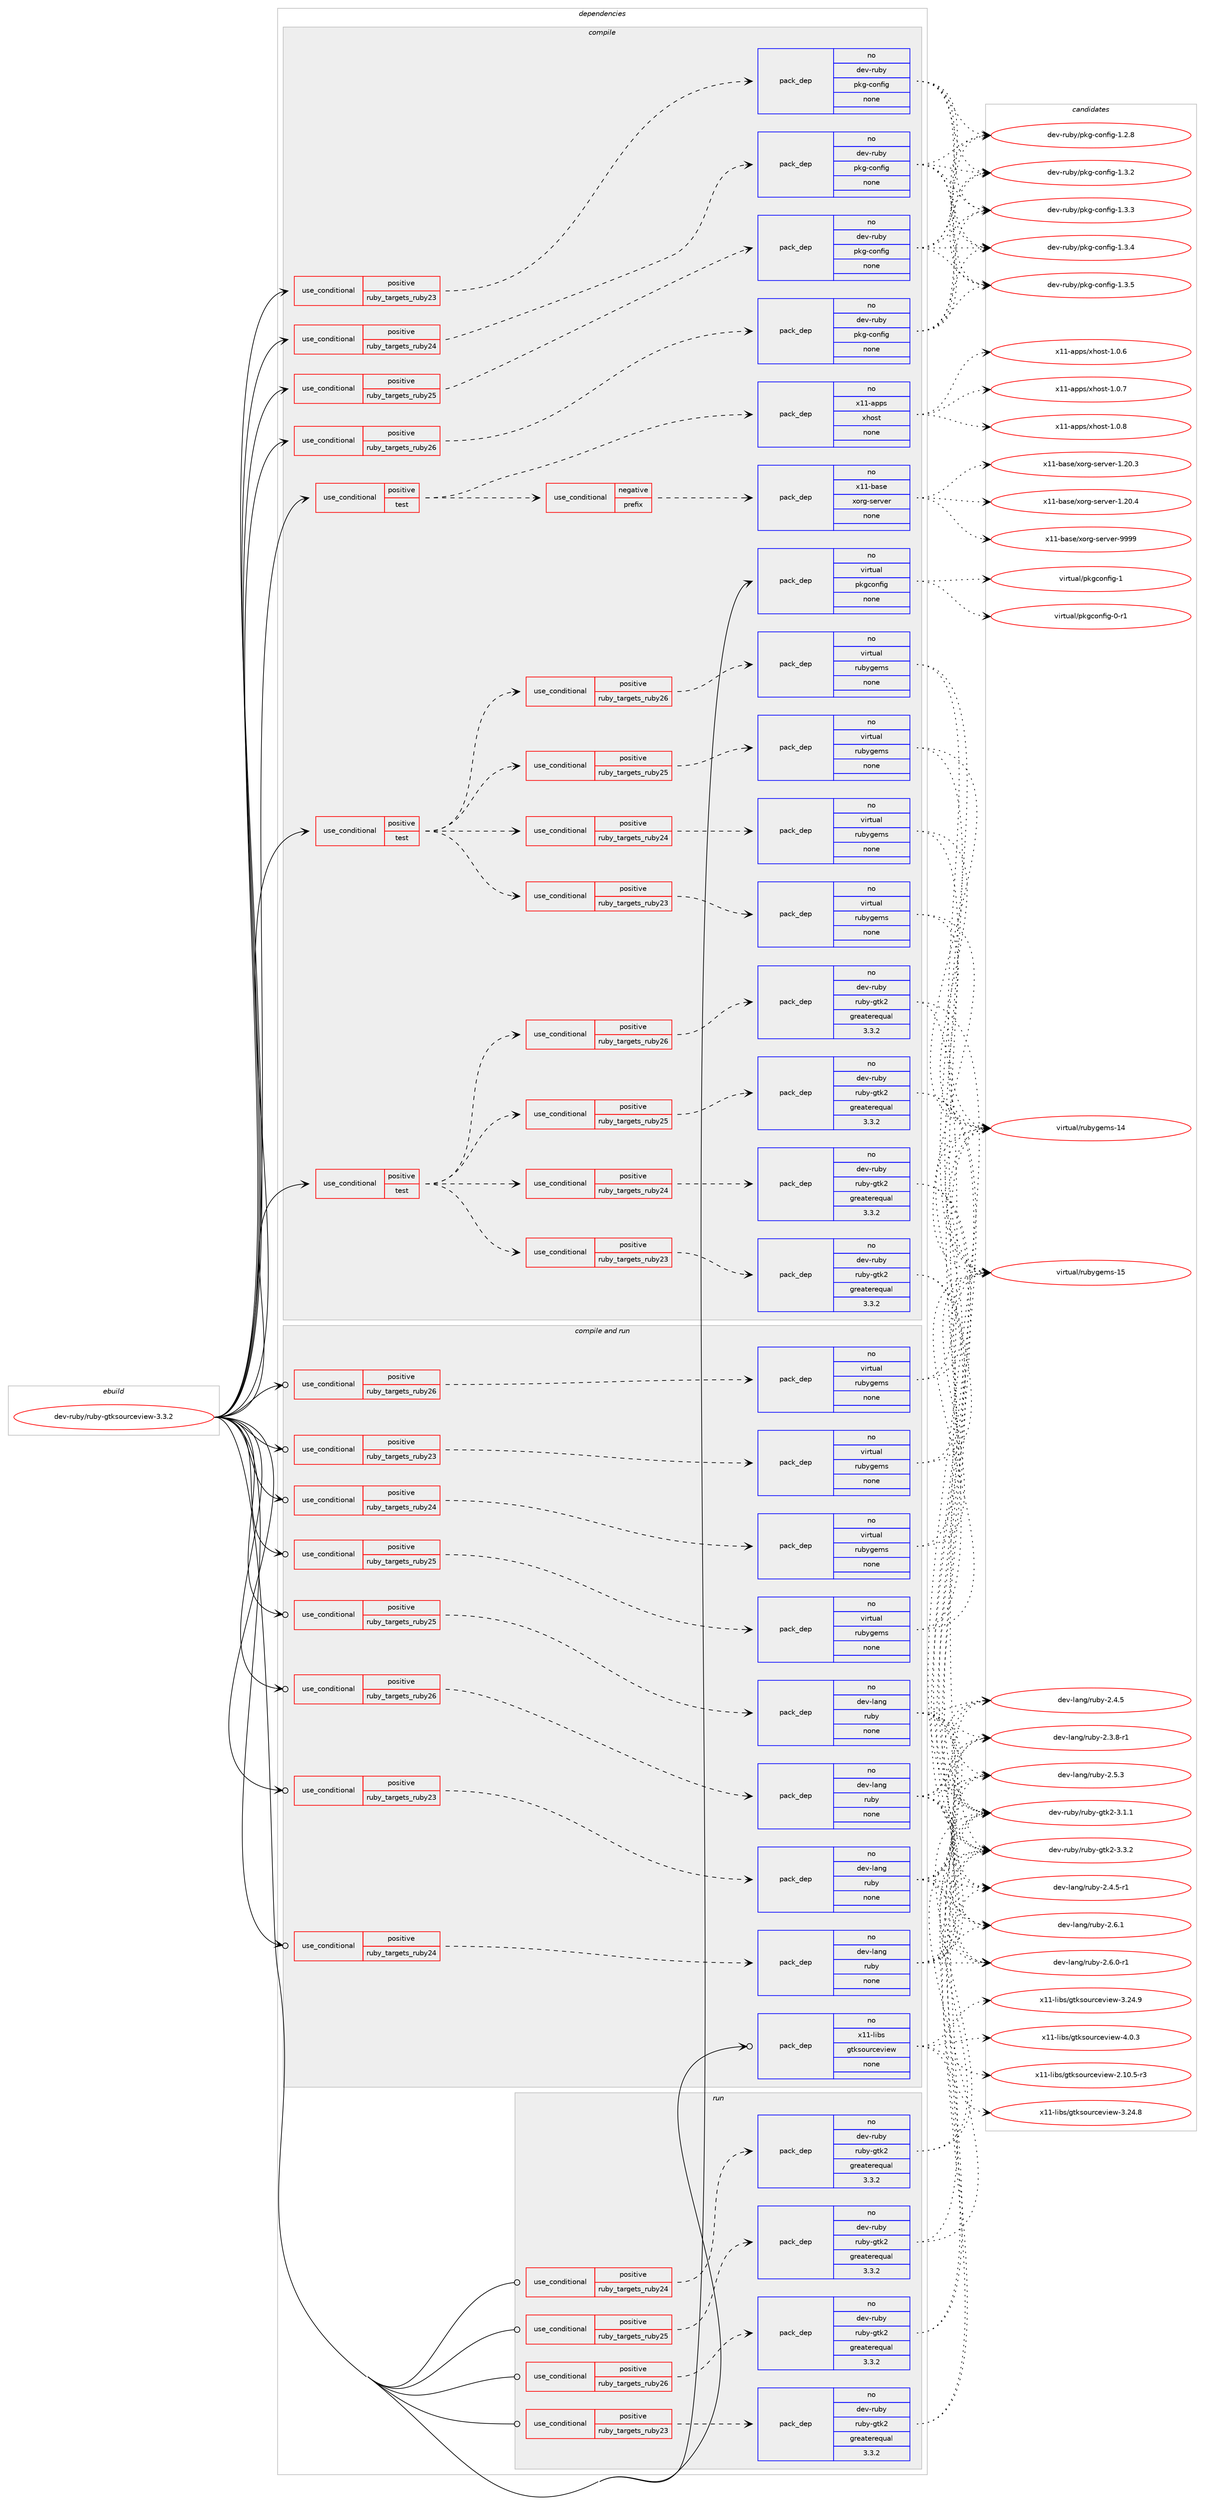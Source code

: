 digraph prolog {

# *************
# Graph options
# *************

newrank=true;
concentrate=true;
compound=true;
graph [rankdir=LR,fontname=Helvetica,fontsize=10,ranksep=1.5];#, ranksep=2.5, nodesep=0.2];
edge  [arrowhead=vee];
node  [fontname=Helvetica,fontsize=10];

# **********
# The ebuild
# **********

subgraph cluster_leftcol {
color=gray;
rank=same;
label=<<i>ebuild</i>>;
id [label="dev-ruby/ruby-gtksourceview-3.3.2", color=red, width=4, href="../dev-ruby/ruby-gtksourceview-3.3.2.svg"];
}

# ****************
# The dependencies
# ****************

subgraph cluster_midcol {
color=gray;
label=<<i>dependencies</i>>;
subgraph cluster_compile {
fillcolor="#eeeeee";
style=filled;
label=<<i>compile</i>>;
subgraph cond415466 {
dependency1524014 [label=<<TABLE BORDER="0" CELLBORDER="1" CELLSPACING="0" CELLPADDING="4"><TR><TD ROWSPAN="3" CELLPADDING="10">use_conditional</TD></TR><TR><TD>positive</TD></TR><TR><TD>ruby_targets_ruby23</TD></TR></TABLE>>, shape=none, color=red];
subgraph pack1085042 {
dependency1524015 [label=<<TABLE BORDER="0" CELLBORDER="1" CELLSPACING="0" CELLPADDING="4" WIDTH="220"><TR><TD ROWSPAN="6" CELLPADDING="30">pack_dep</TD></TR><TR><TD WIDTH="110">no</TD></TR><TR><TD>dev-ruby</TD></TR><TR><TD>pkg-config</TD></TR><TR><TD>none</TD></TR><TR><TD></TD></TR></TABLE>>, shape=none, color=blue];
}
dependency1524014:e -> dependency1524015:w [weight=20,style="dashed",arrowhead="vee"];
}
id:e -> dependency1524014:w [weight=20,style="solid",arrowhead="vee"];
subgraph cond415467 {
dependency1524016 [label=<<TABLE BORDER="0" CELLBORDER="1" CELLSPACING="0" CELLPADDING="4"><TR><TD ROWSPAN="3" CELLPADDING="10">use_conditional</TD></TR><TR><TD>positive</TD></TR><TR><TD>ruby_targets_ruby24</TD></TR></TABLE>>, shape=none, color=red];
subgraph pack1085043 {
dependency1524017 [label=<<TABLE BORDER="0" CELLBORDER="1" CELLSPACING="0" CELLPADDING="4" WIDTH="220"><TR><TD ROWSPAN="6" CELLPADDING="30">pack_dep</TD></TR><TR><TD WIDTH="110">no</TD></TR><TR><TD>dev-ruby</TD></TR><TR><TD>pkg-config</TD></TR><TR><TD>none</TD></TR><TR><TD></TD></TR></TABLE>>, shape=none, color=blue];
}
dependency1524016:e -> dependency1524017:w [weight=20,style="dashed",arrowhead="vee"];
}
id:e -> dependency1524016:w [weight=20,style="solid",arrowhead="vee"];
subgraph cond415468 {
dependency1524018 [label=<<TABLE BORDER="0" CELLBORDER="1" CELLSPACING="0" CELLPADDING="4"><TR><TD ROWSPAN="3" CELLPADDING="10">use_conditional</TD></TR><TR><TD>positive</TD></TR><TR><TD>ruby_targets_ruby25</TD></TR></TABLE>>, shape=none, color=red];
subgraph pack1085044 {
dependency1524019 [label=<<TABLE BORDER="0" CELLBORDER="1" CELLSPACING="0" CELLPADDING="4" WIDTH="220"><TR><TD ROWSPAN="6" CELLPADDING="30">pack_dep</TD></TR><TR><TD WIDTH="110">no</TD></TR><TR><TD>dev-ruby</TD></TR><TR><TD>pkg-config</TD></TR><TR><TD>none</TD></TR><TR><TD></TD></TR></TABLE>>, shape=none, color=blue];
}
dependency1524018:e -> dependency1524019:w [weight=20,style="dashed",arrowhead="vee"];
}
id:e -> dependency1524018:w [weight=20,style="solid",arrowhead="vee"];
subgraph cond415469 {
dependency1524020 [label=<<TABLE BORDER="0" CELLBORDER="1" CELLSPACING="0" CELLPADDING="4"><TR><TD ROWSPAN="3" CELLPADDING="10">use_conditional</TD></TR><TR><TD>positive</TD></TR><TR><TD>ruby_targets_ruby26</TD></TR></TABLE>>, shape=none, color=red];
subgraph pack1085045 {
dependency1524021 [label=<<TABLE BORDER="0" CELLBORDER="1" CELLSPACING="0" CELLPADDING="4" WIDTH="220"><TR><TD ROWSPAN="6" CELLPADDING="30">pack_dep</TD></TR><TR><TD WIDTH="110">no</TD></TR><TR><TD>dev-ruby</TD></TR><TR><TD>pkg-config</TD></TR><TR><TD>none</TD></TR><TR><TD></TD></TR></TABLE>>, shape=none, color=blue];
}
dependency1524020:e -> dependency1524021:w [weight=20,style="dashed",arrowhead="vee"];
}
id:e -> dependency1524020:w [weight=20,style="solid",arrowhead="vee"];
subgraph cond415470 {
dependency1524022 [label=<<TABLE BORDER="0" CELLBORDER="1" CELLSPACING="0" CELLPADDING="4"><TR><TD ROWSPAN="3" CELLPADDING="10">use_conditional</TD></TR><TR><TD>positive</TD></TR><TR><TD>test</TD></TR></TABLE>>, shape=none, color=red];
subgraph cond415471 {
dependency1524023 [label=<<TABLE BORDER="0" CELLBORDER="1" CELLSPACING="0" CELLPADDING="4"><TR><TD ROWSPAN="3" CELLPADDING="10">use_conditional</TD></TR><TR><TD>negative</TD></TR><TR><TD>prefix</TD></TR></TABLE>>, shape=none, color=red];
subgraph pack1085046 {
dependency1524024 [label=<<TABLE BORDER="0" CELLBORDER="1" CELLSPACING="0" CELLPADDING="4" WIDTH="220"><TR><TD ROWSPAN="6" CELLPADDING="30">pack_dep</TD></TR><TR><TD WIDTH="110">no</TD></TR><TR><TD>x11-base</TD></TR><TR><TD>xorg-server</TD></TR><TR><TD>none</TD></TR><TR><TD></TD></TR></TABLE>>, shape=none, color=blue];
}
dependency1524023:e -> dependency1524024:w [weight=20,style="dashed",arrowhead="vee"];
}
dependency1524022:e -> dependency1524023:w [weight=20,style="dashed",arrowhead="vee"];
subgraph pack1085047 {
dependency1524025 [label=<<TABLE BORDER="0" CELLBORDER="1" CELLSPACING="0" CELLPADDING="4" WIDTH="220"><TR><TD ROWSPAN="6" CELLPADDING="30">pack_dep</TD></TR><TR><TD WIDTH="110">no</TD></TR><TR><TD>x11-apps</TD></TR><TR><TD>xhost</TD></TR><TR><TD>none</TD></TR><TR><TD></TD></TR></TABLE>>, shape=none, color=blue];
}
dependency1524022:e -> dependency1524025:w [weight=20,style="dashed",arrowhead="vee"];
}
id:e -> dependency1524022:w [weight=20,style="solid",arrowhead="vee"];
subgraph cond415472 {
dependency1524026 [label=<<TABLE BORDER="0" CELLBORDER="1" CELLSPACING="0" CELLPADDING="4"><TR><TD ROWSPAN="3" CELLPADDING="10">use_conditional</TD></TR><TR><TD>positive</TD></TR><TR><TD>test</TD></TR></TABLE>>, shape=none, color=red];
subgraph cond415473 {
dependency1524027 [label=<<TABLE BORDER="0" CELLBORDER="1" CELLSPACING="0" CELLPADDING="4"><TR><TD ROWSPAN="3" CELLPADDING="10">use_conditional</TD></TR><TR><TD>positive</TD></TR><TR><TD>ruby_targets_ruby23</TD></TR></TABLE>>, shape=none, color=red];
subgraph pack1085048 {
dependency1524028 [label=<<TABLE BORDER="0" CELLBORDER="1" CELLSPACING="0" CELLPADDING="4" WIDTH="220"><TR><TD ROWSPAN="6" CELLPADDING="30">pack_dep</TD></TR><TR><TD WIDTH="110">no</TD></TR><TR><TD>dev-ruby</TD></TR><TR><TD>ruby-gtk2</TD></TR><TR><TD>greaterequal</TD></TR><TR><TD>3.3.2</TD></TR></TABLE>>, shape=none, color=blue];
}
dependency1524027:e -> dependency1524028:w [weight=20,style="dashed",arrowhead="vee"];
}
dependency1524026:e -> dependency1524027:w [weight=20,style="dashed",arrowhead="vee"];
subgraph cond415474 {
dependency1524029 [label=<<TABLE BORDER="0" CELLBORDER="1" CELLSPACING="0" CELLPADDING="4"><TR><TD ROWSPAN="3" CELLPADDING="10">use_conditional</TD></TR><TR><TD>positive</TD></TR><TR><TD>ruby_targets_ruby24</TD></TR></TABLE>>, shape=none, color=red];
subgraph pack1085049 {
dependency1524030 [label=<<TABLE BORDER="0" CELLBORDER="1" CELLSPACING="0" CELLPADDING="4" WIDTH="220"><TR><TD ROWSPAN="6" CELLPADDING="30">pack_dep</TD></TR><TR><TD WIDTH="110">no</TD></TR><TR><TD>dev-ruby</TD></TR><TR><TD>ruby-gtk2</TD></TR><TR><TD>greaterequal</TD></TR><TR><TD>3.3.2</TD></TR></TABLE>>, shape=none, color=blue];
}
dependency1524029:e -> dependency1524030:w [weight=20,style="dashed",arrowhead="vee"];
}
dependency1524026:e -> dependency1524029:w [weight=20,style="dashed",arrowhead="vee"];
subgraph cond415475 {
dependency1524031 [label=<<TABLE BORDER="0" CELLBORDER="1" CELLSPACING="0" CELLPADDING="4"><TR><TD ROWSPAN="3" CELLPADDING="10">use_conditional</TD></TR><TR><TD>positive</TD></TR><TR><TD>ruby_targets_ruby25</TD></TR></TABLE>>, shape=none, color=red];
subgraph pack1085050 {
dependency1524032 [label=<<TABLE BORDER="0" CELLBORDER="1" CELLSPACING="0" CELLPADDING="4" WIDTH="220"><TR><TD ROWSPAN="6" CELLPADDING="30">pack_dep</TD></TR><TR><TD WIDTH="110">no</TD></TR><TR><TD>dev-ruby</TD></TR><TR><TD>ruby-gtk2</TD></TR><TR><TD>greaterequal</TD></TR><TR><TD>3.3.2</TD></TR></TABLE>>, shape=none, color=blue];
}
dependency1524031:e -> dependency1524032:w [weight=20,style="dashed",arrowhead="vee"];
}
dependency1524026:e -> dependency1524031:w [weight=20,style="dashed",arrowhead="vee"];
subgraph cond415476 {
dependency1524033 [label=<<TABLE BORDER="0" CELLBORDER="1" CELLSPACING="0" CELLPADDING="4"><TR><TD ROWSPAN="3" CELLPADDING="10">use_conditional</TD></TR><TR><TD>positive</TD></TR><TR><TD>ruby_targets_ruby26</TD></TR></TABLE>>, shape=none, color=red];
subgraph pack1085051 {
dependency1524034 [label=<<TABLE BORDER="0" CELLBORDER="1" CELLSPACING="0" CELLPADDING="4" WIDTH="220"><TR><TD ROWSPAN="6" CELLPADDING="30">pack_dep</TD></TR><TR><TD WIDTH="110">no</TD></TR><TR><TD>dev-ruby</TD></TR><TR><TD>ruby-gtk2</TD></TR><TR><TD>greaterequal</TD></TR><TR><TD>3.3.2</TD></TR></TABLE>>, shape=none, color=blue];
}
dependency1524033:e -> dependency1524034:w [weight=20,style="dashed",arrowhead="vee"];
}
dependency1524026:e -> dependency1524033:w [weight=20,style="dashed",arrowhead="vee"];
}
id:e -> dependency1524026:w [weight=20,style="solid",arrowhead="vee"];
subgraph cond415477 {
dependency1524035 [label=<<TABLE BORDER="0" CELLBORDER="1" CELLSPACING="0" CELLPADDING="4"><TR><TD ROWSPAN="3" CELLPADDING="10">use_conditional</TD></TR><TR><TD>positive</TD></TR><TR><TD>test</TD></TR></TABLE>>, shape=none, color=red];
subgraph cond415478 {
dependency1524036 [label=<<TABLE BORDER="0" CELLBORDER="1" CELLSPACING="0" CELLPADDING="4"><TR><TD ROWSPAN="3" CELLPADDING="10">use_conditional</TD></TR><TR><TD>positive</TD></TR><TR><TD>ruby_targets_ruby23</TD></TR></TABLE>>, shape=none, color=red];
subgraph pack1085052 {
dependency1524037 [label=<<TABLE BORDER="0" CELLBORDER="1" CELLSPACING="0" CELLPADDING="4" WIDTH="220"><TR><TD ROWSPAN="6" CELLPADDING="30">pack_dep</TD></TR><TR><TD WIDTH="110">no</TD></TR><TR><TD>virtual</TD></TR><TR><TD>rubygems</TD></TR><TR><TD>none</TD></TR><TR><TD></TD></TR></TABLE>>, shape=none, color=blue];
}
dependency1524036:e -> dependency1524037:w [weight=20,style="dashed",arrowhead="vee"];
}
dependency1524035:e -> dependency1524036:w [weight=20,style="dashed",arrowhead="vee"];
subgraph cond415479 {
dependency1524038 [label=<<TABLE BORDER="0" CELLBORDER="1" CELLSPACING="0" CELLPADDING="4"><TR><TD ROWSPAN="3" CELLPADDING="10">use_conditional</TD></TR><TR><TD>positive</TD></TR><TR><TD>ruby_targets_ruby24</TD></TR></TABLE>>, shape=none, color=red];
subgraph pack1085053 {
dependency1524039 [label=<<TABLE BORDER="0" CELLBORDER="1" CELLSPACING="0" CELLPADDING="4" WIDTH="220"><TR><TD ROWSPAN="6" CELLPADDING="30">pack_dep</TD></TR><TR><TD WIDTH="110">no</TD></TR><TR><TD>virtual</TD></TR><TR><TD>rubygems</TD></TR><TR><TD>none</TD></TR><TR><TD></TD></TR></TABLE>>, shape=none, color=blue];
}
dependency1524038:e -> dependency1524039:w [weight=20,style="dashed",arrowhead="vee"];
}
dependency1524035:e -> dependency1524038:w [weight=20,style="dashed",arrowhead="vee"];
subgraph cond415480 {
dependency1524040 [label=<<TABLE BORDER="0" CELLBORDER="1" CELLSPACING="0" CELLPADDING="4"><TR><TD ROWSPAN="3" CELLPADDING="10">use_conditional</TD></TR><TR><TD>positive</TD></TR><TR><TD>ruby_targets_ruby25</TD></TR></TABLE>>, shape=none, color=red];
subgraph pack1085054 {
dependency1524041 [label=<<TABLE BORDER="0" CELLBORDER="1" CELLSPACING="0" CELLPADDING="4" WIDTH="220"><TR><TD ROWSPAN="6" CELLPADDING="30">pack_dep</TD></TR><TR><TD WIDTH="110">no</TD></TR><TR><TD>virtual</TD></TR><TR><TD>rubygems</TD></TR><TR><TD>none</TD></TR><TR><TD></TD></TR></TABLE>>, shape=none, color=blue];
}
dependency1524040:e -> dependency1524041:w [weight=20,style="dashed",arrowhead="vee"];
}
dependency1524035:e -> dependency1524040:w [weight=20,style="dashed",arrowhead="vee"];
subgraph cond415481 {
dependency1524042 [label=<<TABLE BORDER="0" CELLBORDER="1" CELLSPACING="0" CELLPADDING="4"><TR><TD ROWSPAN="3" CELLPADDING="10">use_conditional</TD></TR><TR><TD>positive</TD></TR><TR><TD>ruby_targets_ruby26</TD></TR></TABLE>>, shape=none, color=red];
subgraph pack1085055 {
dependency1524043 [label=<<TABLE BORDER="0" CELLBORDER="1" CELLSPACING="0" CELLPADDING="4" WIDTH="220"><TR><TD ROWSPAN="6" CELLPADDING="30">pack_dep</TD></TR><TR><TD WIDTH="110">no</TD></TR><TR><TD>virtual</TD></TR><TR><TD>rubygems</TD></TR><TR><TD>none</TD></TR><TR><TD></TD></TR></TABLE>>, shape=none, color=blue];
}
dependency1524042:e -> dependency1524043:w [weight=20,style="dashed",arrowhead="vee"];
}
dependency1524035:e -> dependency1524042:w [weight=20,style="dashed",arrowhead="vee"];
}
id:e -> dependency1524035:w [weight=20,style="solid",arrowhead="vee"];
subgraph pack1085056 {
dependency1524044 [label=<<TABLE BORDER="0" CELLBORDER="1" CELLSPACING="0" CELLPADDING="4" WIDTH="220"><TR><TD ROWSPAN="6" CELLPADDING="30">pack_dep</TD></TR><TR><TD WIDTH="110">no</TD></TR><TR><TD>virtual</TD></TR><TR><TD>pkgconfig</TD></TR><TR><TD>none</TD></TR><TR><TD></TD></TR></TABLE>>, shape=none, color=blue];
}
id:e -> dependency1524044:w [weight=20,style="solid",arrowhead="vee"];
}
subgraph cluster_compileandrun {
fillcolor="#eeeeee";
style=filled;
label=<<i>compile and run</i>>;
subgraph cond415482 {
dependency1524045 [label=<<TABLE BORDER="0" CELLBORDER="1" CELLSPACING="0" CELLPADDING="4"><TR><TD ROWSPAN="3" CELLPADDING="10">use_conditional</TD></TR><TR><TD>positive</TD></TR><TR><TD>ruby_targets_ruby23</TD></TR></TABLE>>, shape=none, color=red];
subgraph pack1085057 {
dependency1524046 [label=<<TABLE BORDER="0" CELLBORDER="1" CELLSPACING="0" CELLPADDING="4" WIDTH="220"><TR><TD ROWSPAN="6" CELLPADDING="30">pack_dep</TD></TR><TR><TD WIDTH="110">no</TD></TR><TR><TD>dev-lang</TD></TR><TR><TD>ruby</TD></TR><TR><TD>none</TD></TR><TR><TD></TD></TR></TABLE>>, shape=none, color=blue];
}
dependency1524045:e -> dependency1524046:w [weight=20,style="dashed",arrowhead="vee"];
}
id:e -> dependency1524045:w [weight=20,style="solid",arrowhead="odotvee"];
subgraph cond415483 {
dependency1524047 [label=<<TABLE BORDER="0" CELLBORDER="1" CELLSPACING="0" CELLPADDING="4"><TR><TD ROWSPAN="3" CELLPADDING="10">use_conditional</TD></TR><TR><TD>positive</TD></TR><TR><TD>ruby_targets_ruby23</TD></TR></TABLE>>, shape=none, color=red];
subgraph pack1085058 {
dependency1524048 [label=<<TABLE BORDER="0" CELLBORDER="1" CELLSPACING="0" CELLPADDING="4" WIDTH="220"><TR><TD ROWSPAN="6" CELLPADDING="30">pack_dep</TD></TR><TR><TD WIDTH="110">no</TD></TR><TR><TD>virtual</TD></TR><TR><TD>rubygems</TD></TR><TR><TD>none</TD></TR><TR><TD></TD></TR></TABLE>>, shape=none, color=blue];
}
dependency1524047:e -> dependency1524048:w [weight=20,style="dashed",arrowhead="vee"];
}
id:e -> dependency1524047:w [weight=20,style="solid",arrowhead="odotvee"];
subgraph cond415484 {
dependency1524049 [label=<<TABLE BORDER="0" CELLBORDER="1" CELLSPACING="0" CELLPADDING="4"><TR><TD ROWSPAN="3" CELLPADDING="10">use_conditional</TD></TR><TR><TD>positive</TD></TR><TR><TD>ruby_targets_ruby24</TD></TR></TABLE>>, shape=none, color=red];
subgraph pack1085059 {
dependency1524050 [label=<<TABLE BORDER="0" CELLBORDER="1" CELLSPACING="0" CELLPADDING="4" WIDTH="220"><TR><TD ROWSPAN="6" CELLPADDING="30">pack_dep</TD></TR><TR><TD WIDTH="110">no</TD></TR><TR><TD>dev-lang</TD></TR><TR><TD>ruby</TD></TR><TR><TD>none</TD></TR><TR><TD></TD></TR></TABLE>>, shape=none, color=blue];
}
dependency1524049:e -> dependency1524050:w [weight=20,style="dashed",arrowhead="vee"];
}
id:e -> dependency1524049:w [weight=20,style="solid",arrowhead="odotvee"];
subgraph cond415485 {
dependency1524051 [label=<<TABLE BORDER="0" CELLBORDER="1" CELLSPACING="0" CELLPADDING="4"><TR><TD ROWSPAN="3" CELLPADDING="10">use_conditional</TD></TR><TR><TD>positive</TD></TR><TR><TD>ruby_targets_ruby24</TD></TR></TABLE>>, shape=none, color=red];
subgraph pack1085060 {
dependency1524052 [label=<<TABLE BORDER="0" CELLBORDER="1" CELLSPACING="0" CELLPADDING="4" WIDTH="220"><TR><TD ROWSPAN="6" CELLPADDING="30">pack_dep</TD></TR><TR><TD WIDTH="110">no</TD></TR><TR><TD>virtual</TD></TR><TR><TD>rubygems</TD></TR><TR><TD>none</TD></TR><TR><TD></TD></TR></TABLE>>, shape=none, color=blue];
}
dependency1524051:e -> dependency1524052:w [weight=20,style="dashed",arrowhead="vee"];
}
id:e -> dependency1524051:w [weight=20,style="solid",arrowhead="odotvee"];
subgraph cond415486 {
dependency1524053 [label=<<TABLE BORDER="0" CELLBORDER="1" CELLSPACING="0" CELLPADDING="4"><TR><TD ROWSPAN="3" CELLPADDING="10">use_conditional</TD></TR><TR><TD>positive</TD></TR><TR><TD>ruby_targets_ruby25</TD></TR></TABLE>>, shape=none, color=red];
subgraph pack1085061 {
dependency1524054 [label=<<TABLE BORDER="0" CELLBORDER="1" CELLSPACING="0" CELLPADDING="4" WIDTH="220"><TR><TD ROWSPAN="6" CELLPADDING="30">pack_dep</TD></TR><TR><TD WIDTH="110">no</TD></TR><TR><TD>dev-lang</TD></TR><TR><TD>ruby</TD></TR><TR><TD>none</TD></TR><TR><TD></TD></TR></TABLE>>, shape=none, color=blue];
}
dependency1524053:e -> dependency1524054:w [weight=20,style="dashed",arrowhead="vee"];
}
id:e -> dependency1524053:w [weight=20,style="solid",arrowhead="odotvee"];
subgraph cond415487 {
dependency1524055 [label=<<TABLE BORDER="0" CELLBORDER="1" CELLSPACING="0" CELLPADDING="4"><TR><TD ROWSPAN="3" CELLPADDING="10">use_conditional</TD></TR><TR><TD>positive</TD></TR><TR><TD>ruby_targets_ruby25</TD></TR></TABLE>>, shape=none, color=red];
subgraph pack1085062 {
dependency1524056 [label=<<TABLE BORDER="0" CELLBORDER="1" CELLSPACING="0" CELLPADDING="4" WIDTH="220"><TR><TD ROWSPAN="6" CELLPADDING="30">pack_dep</TD></TR><TR><TD WIDTH="110">no</TD></TR><TR><TD>virtual</TD></TR><TR><TD>rubygems</TD></TR><TR><TD>none</TD></TR><TR><TD></TD></TR></TABLE>>, shape=none, color=blue];
}
dependency1524055:e -> dependency1524056:w [weight=20,style="dashed",arrowhead="vee"];
}
id:e -> dependency1524055:w [weight=20,style="solid",arrowhead="odotvee"];
subgraph cond415488 {
dependency1524057 [label=<<TABLE BORDER="0" CELLBORDER="1" CELLSPACING="0" CELLPADDING="4"><TR><TD ROWSPAN="3" CELLPADDING="10">use_conditional</TD></TR><TR><TD>positive</TD></TR><TR><TD>ruby_targets_ruby26</TD></TR></TABLE>>, shape=none, color=red];
subgraph pack1085063 {
dependency1524058 [label=<<TABLE BORDER="0" CELLBORDER="1" CELLSPACING="0" CELLPADDING="4" WIDTH="220"><TR><TD ROWSPAN="6" CELLPADDING="30">pack_dep</TD></TR><TR><TD WIDTH="110">no</TD></TR><TR><TD>dev-lang</TD></TR><TR><TD>ruby</TD></TR><TR><TD>none</TD></TR><TR><TD></TD></TR></TABLE>>, shape=none, color=blue];
}
dependency1524057:e -> dependency1524058:w [weight=20,style="dashed",arrowhead="vee"];
}
id:e -> dependency1524057:w [weight=20,style="solid",arrowhead="odotvee"];
subgraph cond415489 {
dependency1524059 [label=<<TABLE BORDER="0" CELLBORDER="1" CELLSPACING="0" CELLPADDING="4"><TR><TD ROWSPAN="3" CELLPADDING="10">use_conditional</TD></TR><TR><TD>positive</TD></TR><TR><TD>ruby_targets_ruby26</TD></TR></TABLE>>, shape=none, color=red];
subgraph pack1085064 {
dependency1524060 [label=<<TABLE BORDER="0" CELLBORDER="1" CELLSPACING="0" CELLPADDING="4" WIDTH="220"><TR><TD ROWSPAN="6" CELLPADDING="30">pack_dep</TD></TR><TR><TD WIDTH="110">no</TD></TR><TR><TD>virtual</TD></TR><TR><TD>rubygems</TD></TR><TR><TD>none</TD></TR><TR><TD></TD></TR></TABLE>>, shape=none, color=blue];
}
dependency1524059:e -> dependency1524060:w [weight=20,style="dashed",arrowhead="vee"];
}
id:e -> dependency1524059:w [weight=20,style="solid",arrowhead="odotvee"];
subgraph pack1085065 {
dependency1524061 [label=<<TABLE BORDER="0" CELLBORDER="1" CELLSPACING="0" CELLPADDING="4" WIDTH="220"><TR><TD ROWSPAN="6" CELLPADDING="30">pack_dep</TD></TR><TR><TD WIDTH="110">no</TD></TR><TR><TD>x11-libs</TD></TR><TR><TD>gtksourceview</TD></TR><TR><TD>none</TD></TR><TR><TD></TD></TR></TABLE>>, shape=none, color=blue];
}
id:e -> dependency1524061:w [weight=20,style="solid",arrowhead="odotvee"];
}
subgraph cluster_run {
fillcolor="#eeeeee";
style=filled;
label=<<i>run</i>>;
subgraph cond415490 {
dependency1524062 [label=<<TABLE BORDER="0" CELLBORDER="1" CELLSPACING="0" CELLPADDING="4"><TR><TD ROWSPAN="3" CELLPADDING="10">use_conditional</TD></TR><TR><TD>positive</TD></TR><TR><TD>ruby_targets_ruby23</TD></TR></TABLE>>, shape=none, color=red];
subgraph pack1085066 {
dependency1524063 [label=<<TABLE BORDER="0" CELLBORDER="1" CELLSPACING="0" CELLPADDING="4" WIDTH="220"><TR><TD ROWSPAN="6" CELLPADDING="30">pack_dep</TD></TR><TR><TD WIDTH="110">no</TD></TR><TR><TD>dev-ruby</TD></TR><TR><TD>ruby-gtk2</TD></TR><TR><TD>greaterequal</TD></TR><TR><TD>3.3.2</TD></TR></TABLE>>, shape=none, color=blue];
}
dependency1524062:e -> dependency1524063:w [weight=20,style="dashed",arrowhead="vee"];
}
id:e -> dependency1524062:w [weight=20,style="solid",arrowhead="odot"];
subgraph cond415491 {
dependency1524064 [label=<<TABLE BORDER="0" CELLBORDER="1" CELLSPACING="0" CELLPADDING="4"><TR><TD ROWSPAN="3" CELLPADDING="10">use_conditional</TD></TR><TR><TD>positive</TD></TR><TR><TD>ruby_targets_ruby24</TD></TR></TABLE>>, shape=none, color=red];
subgraph pack1085067 {
dependency1524065 [label=<<TABLE BORDER="0" CELLBORDER="1" CELLSPACING="0" CELLPADDING="4" WIDTH="220"><TR><TD ROWSPAN="6" CELLPADDING="30">pack_dep</TD></TR><TR><TD WIDTH="110">no</TD></TR><TR><TD>dev-ruby</TD></TR><TR><TD>ruby-gtk2</TD></TR><TR><TD>greaterequal</TD></TR><TR><TD>3.3.2</TD></TR></TABLE>>, shape=none, color=blue];
}
dependency1524064:e -> dependency1524065:w [weight=20,style="dashed",arrowhead="vee"];
}
id:e -> dependency1524064:w [weight=20,style="solid",arrowhead="odot"];
subgraph cond415492 {
dependency1524066 [label=<<TABLE BORDER="0" CELLBORDER="1" CELLSPACING="0" CELLPADDING="4"><TR><TD ROWSPAN="3" CELLPADDING="10">use_conditional</TD></TR><TR><TD>positive</TD></TR><TR><TD>ruby_targets_ruby25</TD></TR></TABLE>>, shape=none, color=red];
subgraph pack1085068 {
dependency1524067 [label=<<TABLE BORDER="0" CELLBORDER="1" CELLSPACING="0" CELLPADDING="4" WIDTH="220"><TR><TD ROWSPAN="6" CELLPADDING="30">pack_dep</TD></TR><TR><TD WIDTH="110">no</TD></TR><TR><TD>dev-ruby</TD></TR><TR><TD>ruby-gtk2</TD></TR><TR><TD>greaterequal</TD></TR><TR><TD>3.3.2</TD></TR></TABLE>>, shape=none, color=blue];
}
dependency1524066:e -> dependency1524067:w [weight=20,style="dashed",arrowhead="vee"];
}
id:e -> dependency1524066:w [weight=20,style="solid",arrowhead="odot"];
subgraph cond415493 {
dependency1524068 [label=<<TABLE BORDER="0" CELLBORDER="1" CELLSPACING="0" CELLPADDING="4"><TR><TD ROWSPAN="3" CELLPADDING="10">use_conditional</TD></TR><TR><TD>positive</TD></TR><TR><TD>ruby_targets_ruby26</TD></TR></TABLE>>, shape=none, color=red];
subgraph pack1085069 {
dependency1524069 [label=<<TABLE BORDER="0" CELLBORDER="1" CELLSPACING="0" CELLPADDING="4" WIDTH="220"><TR><TD ROWSPAN="6" CELLPADDING="30">pack_dep</TD></TR><TR><TD WIDTH="110">no</TD></TR><TR><TD>dev-ruby</TD></TR><TR><TD>ruby-gtk2</TD></TR><TR><TD>greaterequal</TD></TR><TR><TD>3.3.2</TD></TR></TABLE>>, shape=none, color=blue];
}
dependency1524068:e -> dependency1524069:w [weight=20,style="dashed",arrowhead="vee"];
}
id:e -> dependency1524068:w [weight=20,style="solid",arrowhead="odot"];
}
}

# **************
# The candidates
# **************

subgraph cluster_choices {
rank=same;
color=gray;
label=<<i>candidates</i>>;

subgraph choice1085042 {
color=black;
nodesep=1;
choice1001011184511411798121471121071034599111110102105103454946504656 [label="dev-ruby/pkg-config-1.2.8", color=red, width=4,href="../dev-ruby/pkg-config-1.2.8.svg"];
choice1001011184511411798121471121071034599111110102105103454946514650 [label="dev-ruby/pkg-config-1.3.2", color=red, width=4,href="../dev-ruby/pkg-config-1.3.2.svg"];
choice1001011184511411798121471121071034599111110102105103454946514651 [label="dev-ruby/pkg-config-1.3.3", color=red, width=4,href="../dev-ruby/pkg-config-1.3.3.svg"];
choice1001011184511411798121471121071034599111110102105103454946514652 [label="dev-ruby/pkg-config-1.3.4", color=red, width=4,href="../dev-ruby/pkg-config-1.3.4.svg"];
choice1001011184511411798121471121071034599111110102105103454946514653 [label="dev-ruby/pkg-config-1.3.5", color=red, width=4,href="../dev-ruby/pkg-config-1.3.5.svg"];
dependency1524015:e -> choice1001011184511411798121471121071034599111110102105103454946504656:w [style=dotted,weight="100"];
dependency1524015:e -> choice1001011184511411798121471121071034599111110102105103454946514650:w [style=dotted,weight="100"];
dependency1524015:e -> choice1001011184511411798121471121071034599111110102105103454946514651:w [style=dotted,weight="100"];
dependency1524015:e -> choice1001011184511411798121471121071034599111110102105103454946514652:w [style=dotted,weight="100"];
dependency1524015:e -> choice1001011184511411798121471121071034599111110102105103454946514653:w [style=dotted,weight="100"];
}
subgraph choice1085043 {
color=black;
nodesep=1;
choice1001011184511411798121471121071034599111110102105103454946504656 [label="dev-ruby/pkg-config-1.2.8", color=red, width=4,href="../dev-ruby/pkg-config-1.2.8.svg"];
choice1001011184511411798121471121071034599111110102105103454946514650 [label="dev-ruby/pkg-config-1.3.2", color=red, width=4,href="../dev-ruby/pkg-config-1.3.2.svg"];
choice1001011184511411798121471121071034599111110102105103454946514651 [label="dev-ruby/pkg-config-1.3.3", color=red, width=4,href="../dev-ruby/pkg-config-1.3.3.svg"];
choice1001011184511411798121471121071034599111110102105103454946514652 [label="dev-ruby/pkg-config-1.3.4", color=red, width=4,href="../dev-ruby/pkg-config-1.3.4.svg"];
choice1001011184511411798121471121071034599111110102105103454946514653 [label="dev-ruby/pkg-config-1.3.5", color=red, width=4,href="../dev-ruby/pkg-config-1.3.5.svg"];
dependency1524017:e -> choice1001011184511411798121471121071034599111110102105103454946504656:w [style=dotted,weight="100"];
dependency1524017:e -> choice1001011184511411798121471121071034599111110102105103454946514650:w [style=dotted,weight="100"];
dependency1524017:e -> choice1001011184511411798121471121071034599111110102105103454946514651:w [style=dotted,weight="100"];
dependency1524017:e -> choice1001011184511411798121471121071034599111110102105103454946514652:w [style=dotted,weight="100"];
dependency1524017:e -> choice1001011184511411798121471121071034599111110102105103454946514653:w [style=dotted,weight="100"];
}
subgraph choice1085044 {
color=black;
nodesep=1;
choice1001011184511411798121471121071034599111110102105103454946504656 [label="dev-ruby/pkg-config-1.2.8", color=red, width=4,href="../dev-ruby/pkg-config-1.2.8.svg"];
choice1001011184511411798121471121071034599111110102105103454946514650 [label="dev-ruby/pkg-config-1.3.2", color=red, width=4,href="../dev-ruby/pkg-config-1.3.2.svg"];
choice1001011184511411798121471121071034599111110102105103454946514651 [label="dev-ruby/pkg-config-1.3.3", color=red, width=4,href="../dev-ruby/pkg-config-1.3.3.svg"];
choice1001011184511411798121471121071034599111110102105103454946514652 [label="dev-ruby/pkg-config-1.3.4", color=red, width=4,href="../dev-ruby/pkg-config-1.3.4.svg"];
choice1001011184511411798121471121071034599111110102105103454946514653 [label="dev-ruby/pkg-config-1.3.5", color=red, width=4,href="../dev-ruby/pkg-config-1.3.5.svg"];
dependency1524019:e -> choice1001011184511411798121471121071034599111110102105103454946504656:w [style=dotted,weight="100"];
dependency1524019:e -> choice1001011184511411798121471121071034599111110102105103454946514650:w [style=dotted,weight="100"];
dependency1524019:e -> choice1001011184511411798121471121071034599111110102105103454946514651:w [style=dotted,weight="100"];
dependency1524019:e -> choice1001011184511411798121471121071034599111110102105103454946514652:w [style=dotted,weight="100"];
dependency1524019:e -> choice1001011184511411798121471121071034599111110102105103454946514653:w [style=dotted,weight="100"];
}
subgraph choice1085045 {
color=black;
nodesep=1;
choice1001011184511411798121471121071034599111110102105103454946504656 [label="dev-ruby/pkg-config-1.2.8", color=red, width=4,href="../dev-ruby/pkg-config-1.2.8.svg"];
choice1001011184511411798121471121071034599111110102105103454946514650 [label="dev-ruby/pkg-config-1.3.2", color=red, width=4,href="../dev-ruby/pkg-config-1.3.2.svg"];
choice1001011184511411798121471121071034599111110102105103454946514651 [label="dev-ruby/pkg-config-1.3.3", color=red, width=4,href="../dev-ruby/pkg-config-1.3.3.svg"];
choice1001011184511411798121471121071034599111110102105103454946514652 [label="dev-ruby/pkg-config-1.3.4", color=red, width=4,href="../dev-ruby/pkg-config-1.3.4.svg"];
choice1001011184511411798121471121071034599111110102105103454946514653 [label="dev-ruby/pkg-config-1.3.5", color=red, width=4,href="../dev-ruby/pkg-config-1.3.5.svg"];
dependency1524021:e -> choice1001011184511411798121471121071034599111110102105103454946504656:w [style=dotted,weight="100"];
dependency1524021:e -> choice1001011184511411798121471121071034599111110102105103454946514650:w [style=dotted,weight="100"];
dependency1524021:e -> choice1001011184511411798121471121071034599111110102105103454946514651:w [style=dotted,weight="100"];
dependency1524021:e -> choice1001011184511411798121471121071034599111110102105103454946514652:w [style=dotted,weight="100"];
dependency1524021:e -> choice1001011184511411798121471121071034599111110102105103454946514653:w [style=dotted,weight="100"];
}
subgraph choice1085046 {
color=black;
nodesep=1;
choice1204949459897115101471201111141034511510111411810111445494650484651 [label="x11-base/xorg-server-1.20.3", color=red, width=4,href="../x11-base/xorg-server-1.20.3.svg"];
choice1204949459897115101471201111141034511510111411810111445494650484652 [label="x11-base/xorg-server-1.20.4", color=red, width=4,href="../x11-base/xorg-server-1.20.4.svg"];
choice120494945989711510147120111114103451151011141181011144557575757 [label="x11-base/xorg-server-9999", color=red, width=4,href="../x11-base/xorg-server-9999.svg"];
dependency1524024:e -> choice1204949459897115101471201111141034511510111411810111445494650484651:w [style=dotted,weight="100"];
dependency1524024:e -> choice1204949459897115101471201111141034511510111411810111445494650484652:w [style=dotted,weight="100"];
dependency1524024:e -> choice120494945989711510147120111114103451151011141181011144557575757:w [style=dotted,weight="100"];
}
subgraph choice1085047 {
color=black;
nodesep=1;
choice1204949459711211211547120104111115116454946484654 [label="x11-apps/xhost-1.0.6", color=red, width=4,href="../x11-apps/xhost-1.0.6.svg"];
choice1204949459711211211547120104111115116454946484655 [label="x11-apps/xhost-1.0.7", color=red, width=4,href="../x11-apps/xhost-1.0.7.svg"];
choice1204949459711211211547120104111115116454946484656 [label="x11-apps/xhost-1.0.8", color=red, width=4,href="../x11-apps/xhost-1.0.8.svg"];
dependency1524025:e -> choice1204949459711211211547120104111115116454946484654:w [style=dotted,weight="100"];
dependency1524025:e -> choice1204949459711211211547120104111115116454946484655:w [style=dotted,weight="100"];
dependency1524025:e -> choice1204949459711211211547120104111115116454946484656:w [style=dotted,weight="100"];
}
subgraph choice1085048 {
color=black;
nodesep=1;
choice100101118451141179812147114117981214510311610750455146494649 [label="dev-ruby/ruby-gtk2-3.1.1", color=red, width=4,href="../dev-ruby/ruby-gtk2-3.1.1.svg"];
choice100101118451141179812147114117981214510311610750455146514650 [label="dev-ruby/ruby-gtk2-3.3.2", color=red, width=4,href="../dev-ruby/ruby-gtk2-3.3.2.svg"];
dependency1524028:e -> choice100101118451141179812147114117981214510311610750455146494649:w [style=dotted,weight="100"];
dependency1524028:e -> choice100101118451141179812147114117981214510311610750455146514650:w [style=dotted,weight="100"];
}
subgraph choice1085049 {
color=black;
nodesep=1;
choice100101118451141179812147114117981214510311610750455146494649 [label="dev-ruby/ruby-gtk2-3.1.1", color=red, width=4,href="../dev-ruby/ruby-gtk2-3.1.1.svg"];
choice100101118451141179812147114117981214510311610750455146514650 [label="dev-ruby/ruby-gtk2-3.3.2", color=red, width=4,href="../dev-ruby/ruby-gtk2-3.3.2.svg"];
dependency1524030:e -> choice100101118451141179812147114117981214510311610750455146494649:w [style=dotted,weight="100"];
dependency1524030:e -> choice100101118451141179812147114117981214510311610750455146514650:w [style=dotted,weight="100"];
}
subgraph choice1085050 {
color=black;
nodesep=1;
choice100101118451141179812147114117981214510311610750455146494649 [label="dev-ruby/ruby-gtk2-3.1.1", color=red, width=4,href="../dev-ruby/ruby-gtk2-3.1.1.svg"];
choice100101118451141179812147114117981214510311610750455146514650 [label="dev-ruby/ruby-gtk2-3.3.2", color=red, width=4,href="../dev-ruby/ruby-gtk2-3.3.2.svg"];
dependency1524032:e -> choice100101118451141179812147114117981214510311610750455146494649:w [style=dotted,weight="100"];
dependency1524032:e -> choice100101118451141179812147114117981214510311610750455146514650:w [style=dotted,weight="100"];
}
subgraph choice1085051 {
color=black;
nodesep=1;
choice100101118451141179812147114117981214510311610750455146494649 [label="dev-ruby/ruby-gtk2-3.1.1", color=red, width=4,href="../dev-ruby/ruby-gtk2-3.1.1.svg"];
choice100101118451141179812147114117981214510311610750455146514650 [label="dev-ruby/ruby-gtk2-3.3.2", color=red, width=4,href="../dev-ruby/ruby-gtk2-3.3.2.svg"];
dependency1524034:e -> choice100101118451141179812147114117981214510311610750455146494649:w [style=dotted,weight="100"];
dependency1524034:e -> choice100101118451141179812147114117981214510311610750455146514650:w [style=dotted,weight="100"];
}
subgraph choice1085052 {
color=black;
nodesep=1;
choice118105114116117971084711411798121103101109115454952 [label="virtual/rubygems-14", color=red, width=4,href="../virtual/rubygems-14.svg"];
choice118105114116117971084711411798121103101109115454953 [label="virtual/rubygems-15", color=red, width=4,href="../virtual/rubygems-15.svg"];
dependency1524037:e -> choice118105114116117971084711411798121103101109115454952:w [style=dotted,weight="100"];
dependency1524037:e -> choice118105114116117971084711411798121103101109115454953:w [style=dotted,weight="100"];
}
subgraph choice1085053 {
color=black;
nodesep=1;
choice118105114116117971084711411798121103101109115454952 [label="virtual/rubygems-14", color=red, width=4,href="../virtual/rubygems-14.svg"];
choice118105114116117971084711411798121103101109115454953 [label="virtual/rubygems-15", color=red, width=4,href="../virtual/rubygems-15.svg"];
dependency1524039:e -> choice118105114116117971084711411798121103101109115454952:w [style=dotted,weight="100"];
dependency1524039:e -> choice118105114116117971084711411798121103101109115454953:w [style=dotted,weight="100"];
}
subgraph choice1085054 {
color=black;
nodesep=1;
choice118105114116117971084711411798121103101109115454952 [label="virtual/rubygems-14", color=red, width=4,href="../virtual/rubygems-14.svg"];
choice118105114116117971084711411798121103101109115454953 [label="virtual/rubygems-15", color=red, width=4,href="../virtual/rubygems-15.svg"];
dependency1524041:e -> choice118105114116117971084711411798121103101109115454952:w [style=dotted,weight="100"];
dependency1524041:e -> choice118105114116117971084711411798121103101109115454953:w [style=dotted,weight="100"];
}
subgraph choice1085055 {
color=black;
nodesep=1;
choice118105114116117971084711411798121103101109115454952 [label="virtual/rubygems-14", color=red, width=4,href="../virtual/rubygems-14.svg"];
choice118105114116117971084711411798121103101109115454953 [label="virtual/rubygems-15", color=red, width=4,href="../virtual/rubygems-15.svg"];
dependency1524043:e -> choice118105114116117971084711411798121103101109115454952:w [style=dotted,weight="100"];
dependency1524043:e -> choice118105114116117971084711411798121103101109115454953:w [style=dotted,weight="100"];
}
subgraph choice1085056 {
color=black;
nodesep=1;
choice11810511411611797108471121071039911111010210510345484511449 [label="virtual/pkgconfig-0-r1", color=red, width=4,href="../virtual/pkgconfig-0-r1.svg"];
choice1181051141161179710847112107103991111101021051034549 [label="virtual/pkgconfig-1", color=red, width=4,href="../virtual/pkgconfig-1.svg"];
dependency1524044:e -> choice11810511411611797108471121071039911111010210510345484511449:w [style=dotted,weight="100"];
dependency1524044:e -> choice1181051141161179710847112107103991111101021051034549:w [style=dotted,weight="100"];
}
subgraph choice1085057 {
color=black;
nodesep=1;
choice100101118451089711010347114117981214550465146564511449 [label="dev-lang/ruby-2.3.8-r1", color=red, width=4,href="../dev-lang/ruby-2.3.8-r1.svg"];
choice10010111845108971101034711411798121455046524653 [label="dev-lang/ruby-2.4.5", color=red, width=4,href="../dev-lang/ruby-2.4.5.svg"];
choice100101118451089711010347114117981214550465246534511449 [label="dev-lang/ruby-2.4.5-r1", color=red, width=4,href="../dev-lang/ruby-2.4.5-r1.svg"];
choice10010111845108971101034711411798121455046534651 [label="dev-lang/ruby-2.5.3", color=red, width=4,href="../dev-lang/ruby-2.5.3.svg"];
choice100101118451089711010347114117981214550465446484511449 [label="dev-lang/ruby-2.6.0-r1", color=red, width=4,href="../dev-lang/ruby-2.6.0-r1.svg"];
choice10010111845108971101034711411798121455046544649 [label="dev-lang/ruby-2.6.1", color=red, width=4,href="../dev-lang/ruby-2.6.1.svg"];
dependency1524046:e -> choice100101118451089711010347114117981214550465146564511449:w [style=dotted,weight="100"];
dependency1524046:e -> choice10010111845108971101034711411798121455046524653:w [style=dotted,weight="100"];
dependency1524046:e -> choice100101118451089711010347114117981214550465246534511449:w [style=dotted,weight="100"];
dependency1524046:e -> choice10010111845108971101034711411798121455046534651:w [style=dotted,weight="100"];
dependency1524046:e -> choice100101118451089711010347114117981214550465446484511449:w [style=dotted,weight="100"];
dependency1524046:e -> choice10010111845108971101034711411798121455046544649:w [style=dotted,weight="100"];
}
subgraph choice1085058 {
color=black;
nodesep=1;
choice118105114116117971084711411798121103101109115454952 [label="virtual/rubygems-14", color=red, width=4,href="../virtual/rubygems-14.svg"];
choice118105114116117971084711411798121103101109115454953 [label="virtual/rubygems-15", color=red, width=4,href="../virtual/rubygems-15.svg"];
dependency1524048:e -> choice118105114116117971084711411798121103101109115454952:w [style=dotted,weight="100"];
dependency1524048:e -> choice118105114116117971084711411798121103101109115454953:w [style=dotted,weight="100"];
}
subgraph choice1085059 {
color=black;
nodesep=1;
choice100101118451089711010347114117981214550465146564511449 [label="dev-lang/ruby-2.3.8-r1", color=red, width=4,href="../dev-lang/ruby-2.3.8-r1.svg"];
choice10010111845108971101034711411798121455046524653 [label="dev-lang/ruby-2.4.5", color=red, width=4,href="../dev-lang/ruby-2.4.5.svg"];
choice100101118451089711010347114117981214550465246534511449 [label="dev-lang/ruby-2.4.5-r1", color=red, width=4,href="../dev-lang/ruby-2.4.5-r1.svg"];
choice10010111845108971101034711411798121455046534651 [label="dev-lang/ruby-2.5.3", color=red, width=4,href="../dev-lang/ruby-2.5.3.svg"];
choice100101118451089711010347114117981214550465446484511449 [label="dev-lang/ruby-2.6.0-r1", color=red, width=4,href="../dev-lang/ruby-2.6.0-r1.svg"];
choice10010111845108971101034711411798121455046544649 [label="dev-lang/ruby-2.6.1", color=red, width=4,href="../dev-lang/ruby-2.6.1.svg"];
dependency1524050:e -> choice100101118451089711010347114117981214550465146564511449:w [style=dotted,weight="100"];
dependency1524050:e -> choice10010111845108971101034711411798121455046524653:w [style=dotted,weight="100"];
dependency1524050:e -> choice100101118451089711010347114117981214550465246534511449:w [style=dotted,weight="100"];
dependency1524050:e -> choice10010111845108971101034711411798121455046534651:w [style=dotted,weight="100"];
dependency1524050:e -> choice100101118451089711010347114117981214550465446484511449:w [style=dotted,weight="100"];
dependency1524050:e -> choice10010111845108971101034711411798121455046544649:w [style=dotted,weight="100"];
}
subgraph choice1085060 {
color=black;
nodesep=1;
choice118105114116117971084711411798121103101109115454952 [label="virtual/rubygems-14", color=red, width=4,href="../virtual/rubygems-14.svg"];
choice118105114116117971084711411798121103101109115454953 [label="virtual/rubygems-15", color=red, width=4,href="../virtual/rubygems-15.svg"];
dependency1524052:e -> choice118105114116117971084711411798121103101109115454952:w [style=dotted,weight="100"];
dependency1524052:e -> choice118105114116117971084711411798121103101109115454953:w [style=dotted,weight="100"];
}
subgraph choice1085061 {
color=black;
nodesep=1;
choice100101118451089711010347114117981214550465146564511449 [label="dev-lang/ruby-2.3.8-r1", color=red, width=4,href="../dev-lang/ruby-2.3.8-r1.svg"];
choice10010111845108971101034711411798121455046524653 [label="dev-lang/ruby-2.4.5", color=red, width=4,href="../dev-lang/ruby-2.4.5.svg"];
choice100101118451089711010347114117981214550465246534511449 [label="dev-lang/ruby-2.4.5-r1", color=red, width=4,href="../dev-lang/ruby-2.4.5-r1.svg"];
choice10010111845108971101034711411798121455046534651 [label="dev-lang/ruby-2.5.3", color=red, width=4,href="../dev-lang/ruby-2.5.3.svg"];
choice100101118451089711010347114117981214550465446484511449 [label="dev-lang/ruby-2.6.0-r1", color=red, width=4,href="../dev-lang/ruby-2.6.0-r1.svg"];
choice10010111845108971101034711411798121455046544649 [label="dev-lang/ruby-2.6.1", color=red, width=4,href="../dev-lang/ruby-2.6.1.svg"];
dependency1524054:e -> choice100101118451089711010347114117981214550465146564511449:w [style=dotted,weight="100"];
dependency1524054:e -> choice10010111845108971101034711411798121455046524653:w [style=dotted,weight="100"];
dependency1524054:e -> choice100101118451089711010347114117981214550465246534511449:w [style=dotted,weight="100"];
dependency1524054:e -> choice10010111845108971101034711411798121455046534651:w [style=dotted,weight="100"];
dependency1524054:e -> choice100101118451089711010347114117981214550465446484511449:w [style=dotted,weight="100"];
dependency1524054:e -> choice10010111845108971101034711411798121455046544649:w [style=dotted,weight="100"];
}
subgraph choice1085062 {
color=black;
nodesep=1;
choice118105114116117971084711411798121103101109115454952 [label="virtual/rubygems-14", color=red, width=4,href="../virtual/rubygems-14.svg"];
choice118105114116117971084711411798121103101109115454953 [label="virtual/rubygems-15", color=red, width=4,href="../virtual/rubygems-15.svg"];
dependency1524056:e -> choice118105114116117971084711411798121103101109115454952:w [style=dotted,weight="100"];
dependency1524056:e -> choice118105114116117971084711411798121103101109115454953:w [style=dotted,weight="100"];
}
subgraph choice1085063 {
color=black;
nodesep=1;
choice100101118451089711010347114117981214550465146564511449 [label="dev-lang/ruby-2.3.8-r1", color=red, width=4,href="../dev-lang/ruby-2.3.8-r1.svg"];
choice10010111845108971101034711411798121455046524653 [label="dev-lang/ruby-2.4.5", color=red, width=4,href="../dev-lang/ruby-2.4.5.svg"];
choice100101118451089711010347114117981214550465246534511449 [label="dev-lang/ruby-2.4.5-r1", color=red, width=4,href="../dev-lang/ruby-2.4.5-r1.svg"];
choice10010111845108971101034711411798121455046534651 [label="dev-lang/ruby-2.5.3", color=red, width=4,href="../dev-lang/ruby-2.5.3.svg"];
choice100101118451089711010347114117981214550465446484511449 [label="dev-lang/ruby-2.6.0-r1", color=red, width=4,href="../dev-lang/ruby-2.6.0-r1.svg"];
choice10010111845108971101034711411798121455046544649 [label="dev-lang/ruby-2.6.1", color=red, width=4,href="../dev-lang/ruby-2.6.1.svg"];
dependency1524058:e -> choice100101118451089711010347114117981214550465146564511449:w [style=dotted,weight="100"];
dependency1524058:e -> choice10010111845108971101034711411798121455046524653:w [style=dotted,weight="100"];
dependency1524058:e -> choice100101118451089711010347114117981214550465246534511449:w [style=dotted,weight="100"];
dependency1524058:e -> choice10010111845108971101034711411798121455046534651:w [style=dotted,weight="100"];
dependency1524058:e -> choice100101118451089711010347114117981214550465446484511449:w [style=dotted,weight="100"];
dependency1524058:e -> choice10010111845108971101034711411798121455046544649:w [style=dotted,weight="100"];
}
subgraph choice1085064 {
color=black;
nodesep=1;
choice118105114116117971084711411798121103101109115454952 [label="virtual/rubygems-14", color=red, width=4,href="../virtual/rubygems-14.svg"];
choice118105114116117971084711411798121103101109115454953 [label="virtual/rubygems-15", color=red, width=4,href="../virtual/rubygems-15.svg"];
dependency1524060:e -> choice118105114116117971084711411798121103101109115454952:w [style=dotted,weight="100"];
dependency1524060:e -> choice118105114116117971084711411798121103101109115454953:w [style=dotted,weight="100"];
}
subgraph choice1085065 {
color=black;
nodesep=1;
choice120494945108105981154710311610711511111711499101118105101119455046494846534511451 [label="x11-libs/gtksourceview-2.10.5-r3", color=red, width=4,href="../x11-libs/gtksourceview-2.10.5-r3.svg"];
choice12049494510810598115471031161071151111171149910111810510111945514650524656 [label="x11-libs/gtksourceview-3.24.8", color=red, width=4,href="../x11-libs/gtksourceview-3.24.8.svg"];
choice12049494510810598115471031161071151111171149910111810510111945514650524657 [label="x11-libs/gtksourceview-3.24.9", color=red, width=4,href="../x11-libs/gtksourceview-3.24.9.svg"];
choice120494945108105981154710311610711511111711499101118105101119455246484651 [label="x11-libs/gtksourceview-4.0.3", color=red, width=4,href="../x11-libs/gtksourceview-4.0.3.svg"];
dependency1524061:e -> choice120494945108105981154710311610711511111711499101118105101119455046494846534511451:w [style=dotted,weight="100"];
dependency1524061:e -> choice12049494510810598115471031161071151111171149910111810510111945514650524656:w [style=dotted,weight="100"];
dependency1524061:e -> choice12049494510810598115471031161071151111171149910111810510111945514650524657:w [style=dotted,weight="100"];
dependency1524061:e -> choice120494945108105981154710311610711511111711499101118105101119455246484651:w [style=dotted,weight="100"];
}
subgraph choice1085066 {
color=black;
nodesep=1;
choice100101118451141179812147114117981214510311610750455146494649 [label="dev-ruby/ruby-gtk2-3.1.1", color=red, width=4,href="../dev-ruby/ruby-gtk2-3.1.1.svg"];
choice100101118451141179812147114117981214510311610750455146514650 [label="dev-ruby/ruby-gtk2-3.3.2", color=red, width=4,href="../dev-ruby/ruby-gtk2-3.3.2.svg"];
dependency1524063:e -> choice100101118451141179812147114117981214510311610750455146494649:w [style=dotted,weight="100"];
dependency1524063:e -> choice100101118451141179812147114117981214510311610750455146514650:w [style=dotted,weight="100"];
}
subgraph choice1085067 {
color=black;
nodesep=1;
choice100101118451141179812147114117981214510311610750455146494649 [label="dev-ruby/ruby-gtk2-3.1.1", color=red, width=4,href="../dev-ruby/ruby-gtk2-3.1.1.svg"];
choice100101118451141179812147114117981214510311610750455146514650 [label="dev-ruby/ruby-gtk2-3.3.2", color=red, width=4,href="../dev-ruby/ruby-gtk2-3.3.2.svg"];
dependency1524065:e -> choice100101118451141179812147114117981214510311610750455146494649:w [style=dotted,weight="100"];
dependency1524065:e -> choice100101118451141179812147114117981214510311610750455146514650:w [style=dotted,weight="100"];
}
subgraph choice1085068 {
color=black;
nodesep=1;
choice100101118451141179812147114117981214510311610750455146494649 [label="dev-ruby/ruby-gtk2-3.1.1", color=red, width=4,href="../dev-ruby/ruby-gtk2-3.1.1.svg"];
choice100101118451141179812147114117981214510311610750455146514650 [label="dev-ruby/ruby-gtk2-3.3.2", color=red, width=4,href="../dev-ruby/ruby-gtk2-3.3.2.svg"];
dependency1524067:e -> choice100101118451141179812147114117981214510311610750455146494649:w [style=dotted,weight="100"];
dependency1524067:e -> choice100101118451141179812147114117981214510311610750455146514650:w [style=dotted,weight="100"];
}
subgraph choice1085069 {
color=black;
nodesep=1;
choice100101118451141179812147114117981214510311610750455146494649 [label="dev-ruby/ruby-gtk2-3.1.1", color=red, width=4,href="../dev-ruby/ruby-gtk2-3.1.1.svg"];
choice100101118451141179812147114117981214510311610750455146514650 [label="dev-ruby/ruby-gtk2-3.3.2", color=red, width=4,href="../dev-ruby/ruby-gtk2-3.3.2.svg"];
dependency1524069:e -> choice100101118451141179812147114117981214510311610750455146494649:w [style=dotted,weight="100"];
dependency1524069:e -> choice100101118451141179812147114117981214510311610750455146514650:w [style=dotted,weight="100"];
}
}

}
